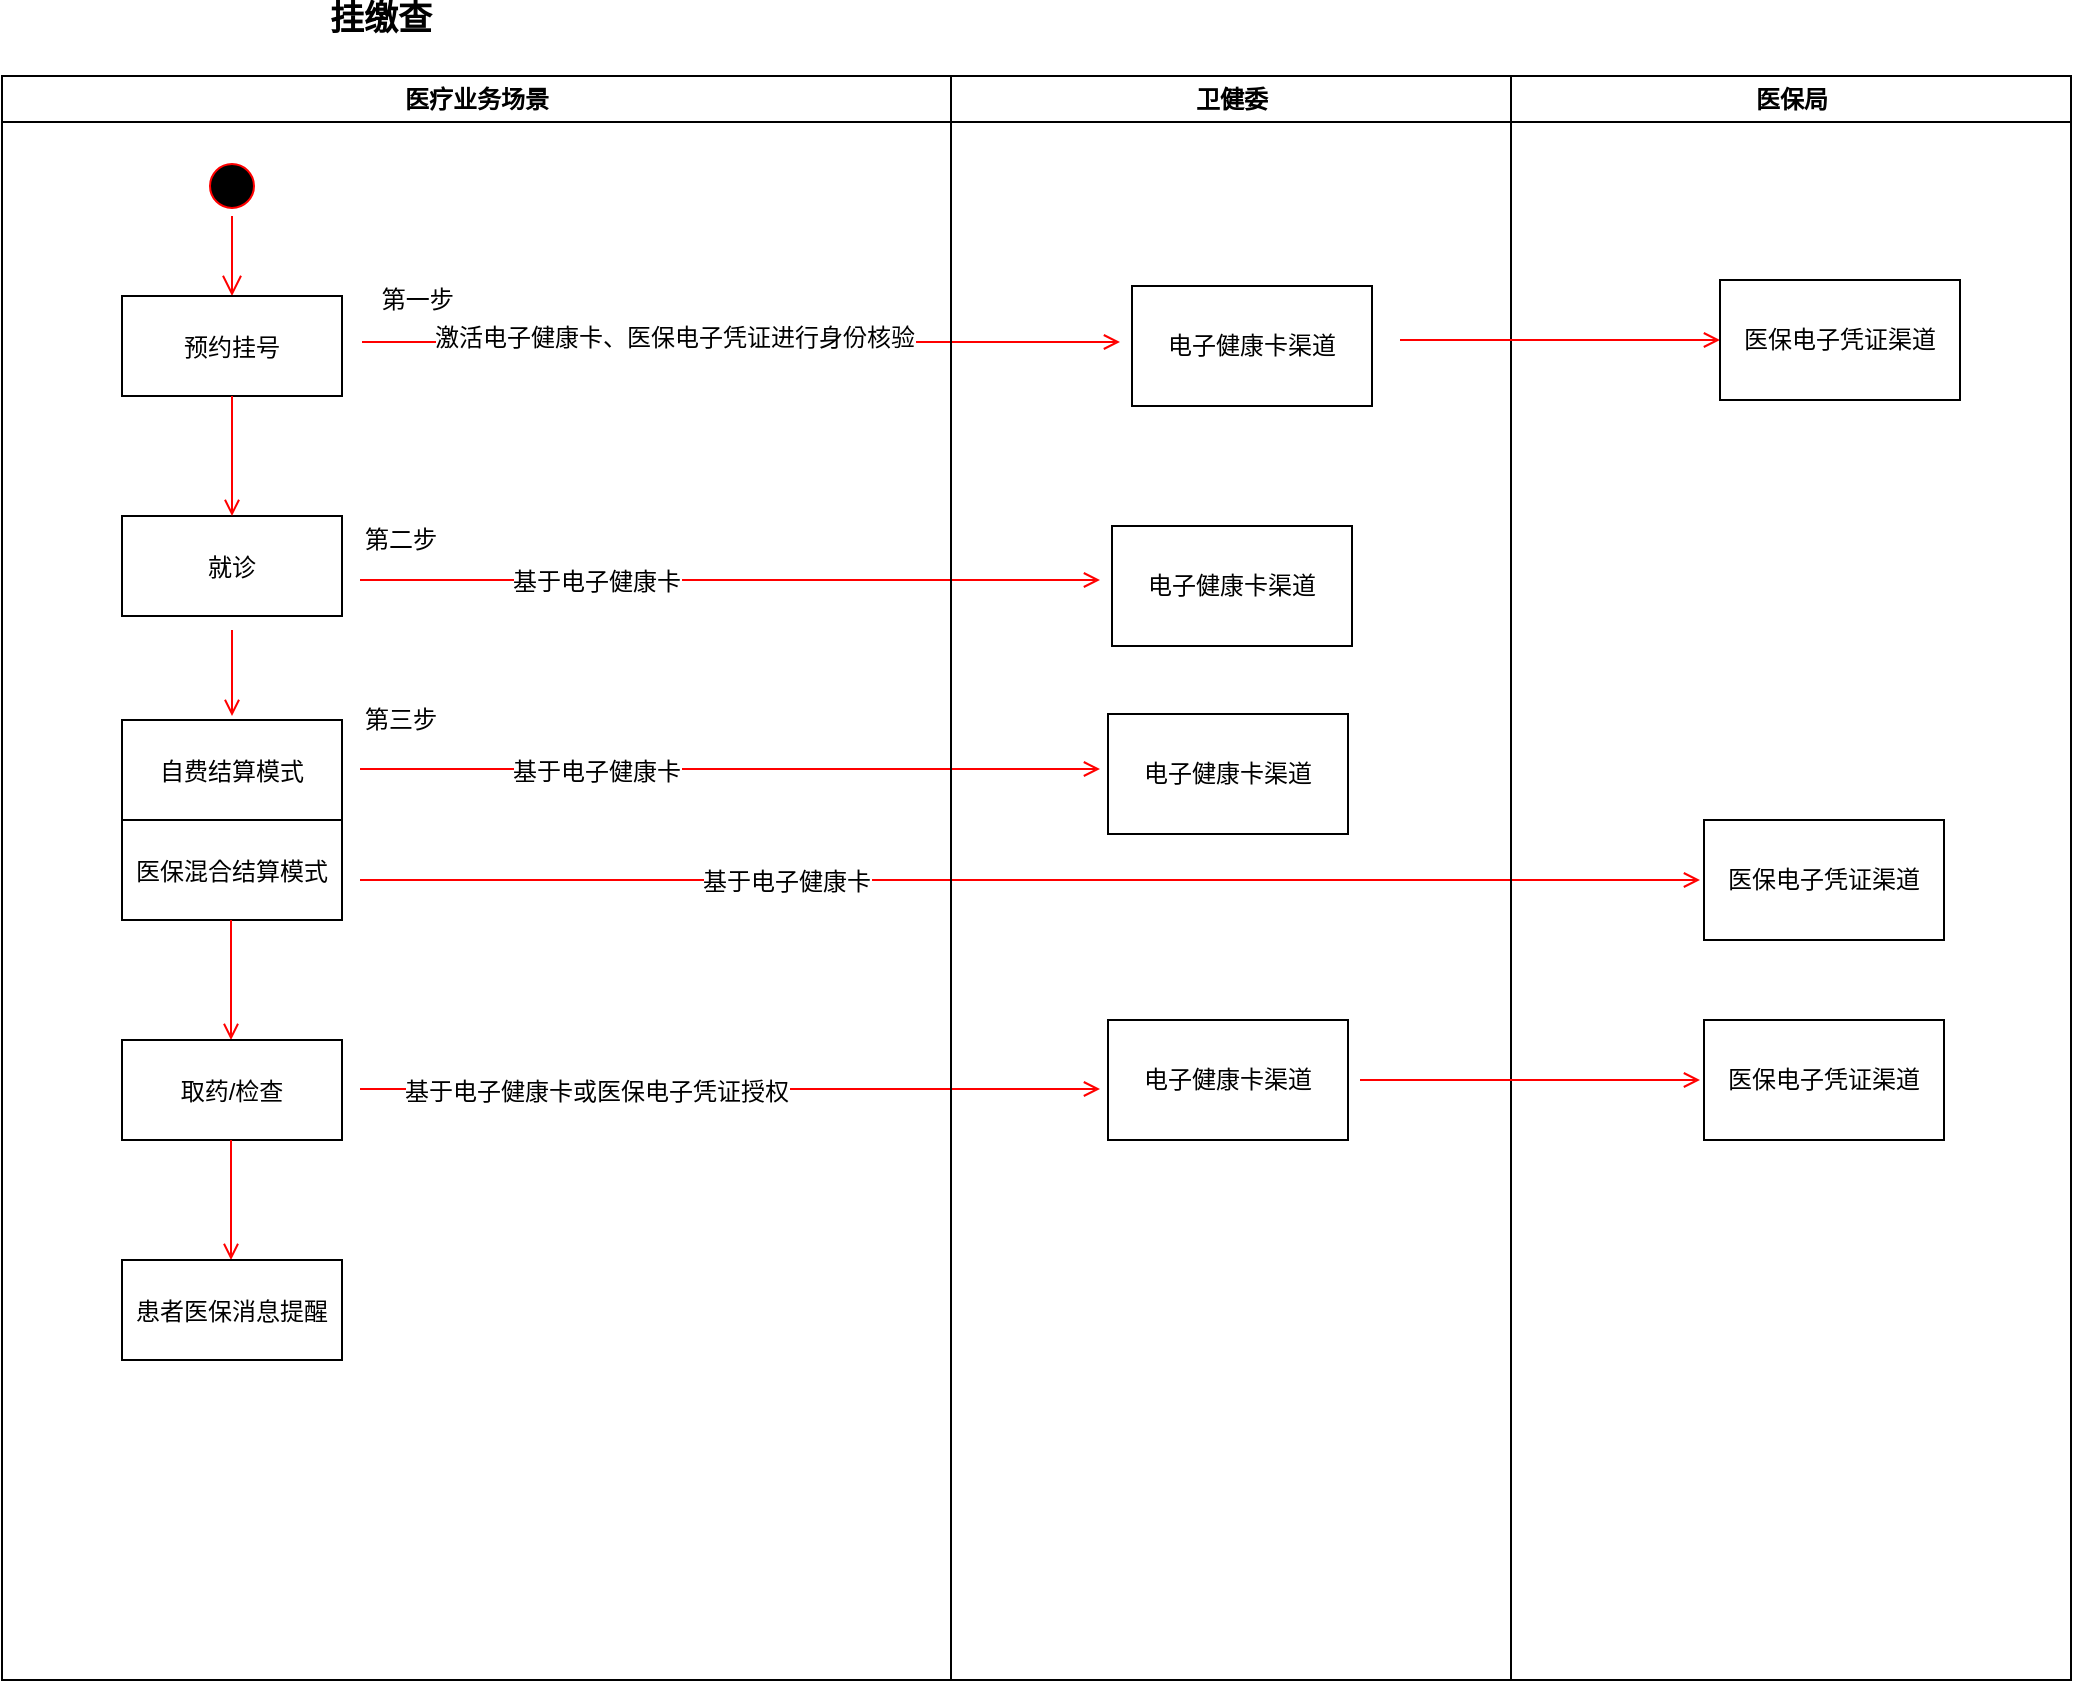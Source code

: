 <mxfile version="17.5.0" type="github">
  <diagram name="Page-1" id="e7e014a7-5840-1c2e-5031-d8a46d1fe8dd">
    <mxGraphModel dx="2207" dy="547" grid="1" gridSize="10" guides="1" tooltips="1" connect="1" arrows="1" fold="1" page="1" pageScale="1" pageWidth="1169" pageHeight="826" background="none" math="0" shadow="0">
      <root>
        <mxCell id="0" />
        <mxCell id="1" parent="0" />
        <mxCell id="2" value="医疗业务场景" style="swimlane;whiteSpace=wrap" parent="1" vertex="1">
          <mxGeometry x="-29" y="128" width="474.5" height="802" as="geometry" />
        </mxCell>
        <mxCell id="5" value="" style="ellipse;shape=startState;fillColor=#000000;strokeColor=#ff0000;" parent="2" vertex="1">
          <mxGeometry x="100" y="40" width="30" height="30" as="geometry" />
        </mxCell>
        <mxCell id="6" value="" style="edgeStyle=elbowEdgeStyle;elbow=horizontal;verticalAlign=bottom;endArrow=open;endSize=8;strokeColor=#FF0000;endFill=1;rounded=0" parent="2" source="5" target="7" edge="1">
          <mxGeometry x="100" y="40" as="geometry">
            <mxPoint x="115" y="110" as="targetPoint" />
          </mxGeometry>
        </mxCell>
        <mxCell id="7" value="预约挂号" style="" parent="2" vertex="1">
          <mxGeometry x="60" y="110" width="110" height="50" as="geometry" />
        </mxCell>
        <mxCell id="8" value="就诊" style="" parent="2" vertex="1">
          <mxGeometry x="60" y="220" width="110" height="50" as="geometry" />
        </mxCell>
        <mxCell id="9" value="" style="endArrow=open;strokeColor=#FF0000;endFill=1;rounded=0" parent="2" source="7" target="8" edge="1">
          <mxGeometry relative="1" as="geometry" />
        </mxCell>
        <mxCell id="11" value="" style="endArrow=open;strokeColor=#FF0000;endFill=1;rounded=0" parent="2" edge="1">
          <mxGeometry relative="1" as="geometry">
            <mxPoint x="115" y="277" as="sourcePoint" />
            <mxPoint x="115" y="320" as="targetPoint" />
          </mxGeometry>
        </mxCell>
        <mxCell id="oPUyYnZuBRPckpAOsyGg-42" value="" style="endArrow=open;strokeColor=#FF0000;endFill=1;rounded=0" edge="1" parent="2">
          <mxGeometry relative="1" as="geometry">
            <mxPoint x="180" y="133" as="sourcePoint" />
            <mxPoint x="559" y="133" as="targetPoint" />
          </mxGeometry>
        </mxCell>
        <mxCell id="oPUyYnZuBRPckpAOsyGg-44" value="&lt;font style=&quot;font-size: 12px&quot;&gt;激活电子健康卡、医保电子凭证进行身份核验&lt;/font&gt;" style="edgeLabel;html=1;align=center;verticalAlign=middle;resizable=0;points=[];fontSize=17;" vertex="1" connectable="0" parent="oPUyYnZuBRPckpAOsyGg-42">
          <mxGeometry x="-0.176" y="3" relative="1" as="geometry">
            <mxPoint as="offset" />
          </mxGeometry>
        </mxCell>
        <mxCell id="oPUyYnZuBRPckpAOsyGg-50" value="" style="endArrow=open;strokeColor=#FF0000;endFill=1;rounded=0" edge="1" parent="2">
          <mxGeometry relative="1" as="geometry">
            <mxPoint x="179" y="252" as="sourcePoint" />
            <mxPoint x="549" y="252" as="targetPoint" />
          </mxGeometry>
        </mxCell>
        <mxCell id="oPUyYnZuBRPckpAOsyGg-51" value="基于电子健康卡" style="edgeLabel;html=1;align=center;verticalAlign=middle;resizable=0;points=[];fontSize=12;" vertex="1" connectable="0" parent="oPUyYnZuBRPckpAOsyGg-50">
          <mxGeometry x="-0.365" y="-1" relative="1" as="geometry">
            <mxPoint as="offset" />
          </mxGeometry>
        </mxCell>
        <mxCell id="oPUyYnZuBRPckpAOsyGg-57" value="自费结算模式" style="" vertex="1" parent="2">
          <mxGeometry x="60" y="322" width="110" height="50" as="geometry" />
        </mxCell>
        <mxCell id="oPUyYnZuBRPckpAOsyGg-59" value="医保混合结算模式" style="" vertex="1" parent="2">
          <mxGeometry x="60" y="372" width="110" height="50" as="geometry" />
        </mxCell>
        <mxCell id="oPUyYnZuBRPckpAOsyGg-60" value="" style="endArrow=open;strokeColor=#FF0000;endFill=1;rounded=0" edge="1" parent="2">
          <mxGeometry relative="1" as="geometry">
            <mxPoint x="179" y="346.5" as="sourcePoint" />
            <mxPoint x="549" y="346.5" as="targetPoint" />
          </mxGeometry>
        </mxCell>
        <mxCell id="oPUyYnZuBRPckpAOsyGg-61" value="基于电子健康卡" style="edgeLabel;html=1;align=center;verticalAlign=middle;resizable=0;points=[];fontSize=12;" vertex="1" connectable="0" parent="oPUyYnZuBRPckpAOsyGg-60">
          <mxGeometry x="-0.365" y="-1" relative="1" as="geometry">
            <mxPoint as="offset" />
          </mxGeometry>
        </mxCell>
        <mxCell id="oPUyYnZuBRPckpAOsyGg-64" value="" style="endArrow=open;strokeColor=#FF0000;endFill=1;rounded=0" edge="1" parent="2">
          <mxGeometry relative="1" as="geometry">
            <mxPoint x="179" y="402" as="sourcePoint" />
            <mxPoint x="849" y="402" as="targetPoint" />
          </mxGeometry>
        </mxCell>
        <mxCell id="oPUyYnZuBRPckpAOsyGg-65" value="基于电子健康卡" style="edgeLabel;html=1;align=center;verticalAlign=middle;resizable=0;points=[];fontSize=12;" vertex="1" connectable="0" parent="oPUyYnZuBRPckpAOsyGg-64">
          <mxGeometry x="-0.365" y="-1" relative="1" as="geometry">
            <mxPoint as="offset" />
          </mxGeometry>
        </mxCell>
        <mxCell id="oPUyYnZuBRPckpAOsyGg-68" value="" style="endArrow=open;strokeColor=#FF0000;endFill=1;rounded=0" edge="1" parent="2">
          <mxGeometry relative="1" as="geometry">
            <mxPoint x="114.5" y="422" as="sourcePoint" />
            <mxPoint x="114.5" y="482" as="targetPoint" />
          </mxGeometry>
        </mxCell>
        <mxCell id="oPUyYnZuBRPckpAOsyGg-69" value="取药/检查" style="" vertex="1" parent="2">
          <mxGeometry x="60" y="482" width="110" height="50" as="geometry" />
        </mxCell>
        <mxCell id="oPUyYnZuBRPckpAOsyGg-70" value="" style="endArrow=open;strokeColor=#FF0000;endFill=1;rounded=0" edge="1" parent="2">
          <mxGeometry relative="1" as="geometry">
            <mxPoint x="179" y="506.5" as="sourcePoint" />
            <mxPoint x="549" y="506.5" as="targetPoint" />
          </mxGeometry>
        </mxCell>
        <mxCell id="oPUyYnZuBRPckpAOsyGg-71" value="基于电子健康卡或医保电子凭证授权" style="edgeLabel;html=1;align=center;verticalAlign=middle;resizable=0;points=[];fontSize=12;" vertex="1" connectable="0" parent="oPUyYnZuBRPckpAOsyGg-70">
          <mxGeometry x="-0.365" y="-1" relative="1" as="geometry">
            <mxPoint as="offset" />
          </mxGeometry>
        </mxCell>
        <mxCell id="oPUyYnZuBRPckpAOsyGg-75" value="" style="endArrow=open;strokeColor=#FF0000;endFill=1;rounded=0" edge="1" parent="2">
          <mxGeometry relative="1" as="geometry">
            <mxPoint x="114.5" y="532" as="sourcePoint" />
            <mxPoint x="114.5" y="592" as="targetPoint" />
          </mxGeometry>
        </mxCell>
        <mxCell id="oPUyYnZuBRPckpAOsyGg-76" value="患者医保消息提醒" style="" vertex="1" parent="2">
          <mxGeometry x="60" y="592" width="110" height="50" as="geometry" />
        </mxCell>
        <mxCell id="3" value="卫健委" style="swimlane;whiteSpace=wrap" parent="1" vertex="1">
          <mxGeometry x="445.5" y="128" width="280" height="802" as="geometry" />
        </mxCell>
        <mxCell id="oPUyYnZuBRPckpAOsyGg-45" value="电子健康卡渠道" style="whiteSpace=wrap;html=1;fontSize=12;" vertex="1" parent="3">
          <mxGeometry x="90.5" y="105" width="120" height="60" as="geometry" />
        </mxCell>
        <mxCell id="oPUyYnZuBRPckpAOsyGg-52" value="电子健康卡渠道" style="whiteSpace=wrap;html=1;fontSize=12;" vertex="1" parent="3">
          <mxGeometry x="80.5" y="225" width="120" height="60" as="geometry" />
        </mxCell>
        <mxCell id="oPUyYnZuBRPckpAOsyGg-62" value="电子健康卡渠道" style="whiteSpace=wrap;html=1;fontSize=12;" vertex="1" parent="3">
          <mxGeometry x="78.5" y="319" width="120" height="60" as="geometry" />
        </mxCell>
        <mxCell id="oPUyYnZuBRPckpAOsyGg-72" value="电子健康卡渠道" style="whiteSpace=wrap;html=1;fontSize=12;" vertex="1" parent="3">
          <mxGeometry x="78.5" y="472" width="120" height="60" as="geometry" />
        </mxCell>
        <mxCell id="4" value="医保局" style="swimlane;whiteSpace=wrap" parent="1" vertex="1">
          <mxGeometry x="725.5" y="128" width="280" height="802" as="geometry" />
        </mxCell>
        <mxCell id="oPUyYnZuBRPckpAOsyGg-47" value="" style="endArrow=open;strokeColor=#FF0000;endFill=1;rounded=0" edge="1" parent="4">
          <mxGeometry relative="1" as="geometry">
            <mxPoint x="-55.5" y="132" as="sourcePoint" />
            <mxPoint x="104.5" y="132" as="targetPoint" />
          </mxGeometry>
        </mxCell>
        <mxCell id="oPUyYnZuBRPckpAOsyGg-48" value="医保电子凭证渠道" style="whiteSpace=wrap;html=1;fontSize=12;" vertex="1" parent="4">
          <mxGeometry x="104.5" y="102" width="120" height="60" as="geometry" />
        </mxCell>
        <mxCell id="oPUyYnZuBRPckpAOsyGg-66" value="医保电子凭证渠道" style="whiteSpace=wrap;html=1;fontSize=12;" vertex="1" parent="4">
          <mxGeometry x="96.5" y="372" width="120" height="60" as="geometry" />
        </mxCell>
        <mxCell id="oPUyYnZuBRPckpAOsyGg-73" value="" style="endArrow=open;strokeColor=#FF0000;endFill=1;rounded=0" edge="1" parent="4">
          <mxGeometry relative="1" as="geometry">
            <mxPoint x="-75.5" y="502" as="sourcePoint" />
            <mxPoint x="94.5" y="502" as="targetPoint" />
          </mxGeometry>
        </mxCell>
        <mxCell id="oPUyYnZuBRPckpAOsyGg-74" value="医保电子凭证渠道" style="whiteSpace=wrap;html=1;fontSize=12;" vertex="1" parent="4">
          <mxGeometry x="96.5" y="472" width="120" height="60" as="geometry" />
        </mxCell>
        <mxCell id="oPUyYnZuBRPckpAOsyGg-41" value="&lt;b&gt;&lt;font style=&quot;font-size: 17px&quot;&gt;挂缴查&lt;/font&gt;&lt;/b&gt;" style="text;html=1;align=center;verticalAlign=middle;resizable=0;points=[];autosize=1;strokeColor=none;fillColor=none;" vertex="1" parent="1">
          <mxGeometry x="125" y="90" width="70" height="20" as="geometry" />
        </mxCell>
        <mxCell id="oPUyYnZuBRPckpAOsyGg-49" value="第一步&amp;nbsp;" style="text;html=1;align=center;verticalAlign=middle;resizable=0;points=[];autosize=1;strokeColor=none;fillColor=none;fontSize=12;" vertex="1" parent="1">
          <mxGeometry x="155" y="230" width="50" height="20" as="geometry" />
        </mxCell>
        <mxCell id="oPUyYnZuBRPckpAOsyGg-53" value="第二步" style="text;html=1;align=center;verticalAlign=middle;resizable=0;points=[];autosize=1;strokeColor=none;fillColor=none;fontSize=12;" vertex="1" parent="1">
          <mxGeometry x="145" y="350" width="50" height="20" as="geometry" />
        </mxCell>
        <mxCell id="oPUyYnZuBRPckpAOsyGg-63" value="第三步" style="text;html=1;align=center;verticalAlign=middle;resizable=0;points=[];autosize=1;strokeColor=none;fillColor=none;fontSize=12;" vertex="1" parent="1">
          <mxGeometry x="145" y="440" width="50" height="20" as="geometry" />
        </mxCell>
      </root>
    </mxGraphModel>
  </diagram>
</mxfile>

